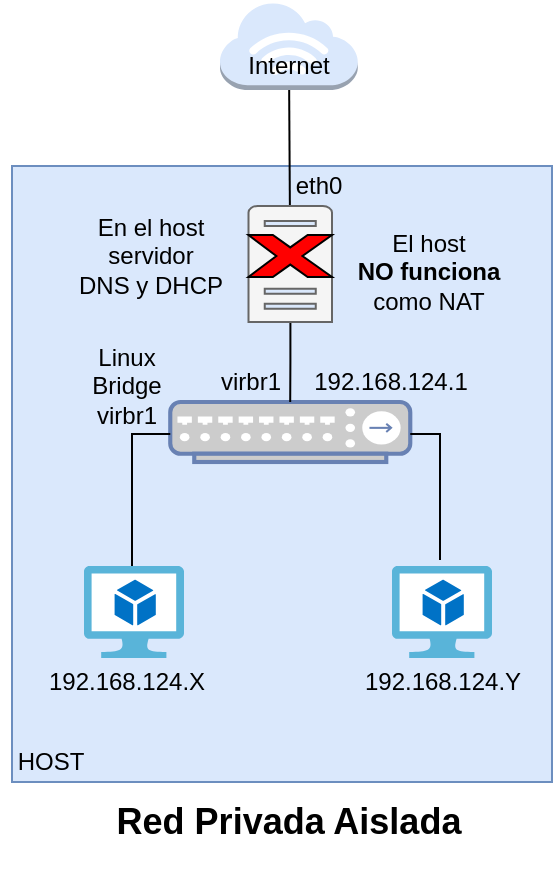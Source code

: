 <mxfile version="18.1.1" type="device"><diagram id="k4pNC1rw3EwO7Iqltvwy" name="Page-1"><mxGraphModel dx="1422" dy="760" grid="1" gridSize="10" guides="1" tooltips="1" connect="1" arrows="1" fold="1" page="1" pageScale="1" pageWidth="827" pageHeight="1169" math="0" shadow="0"><root><mxCell id="0"/><mxCell id="1" parent="0"/><mxCell id="ECoGbR0762pp9iFnCjb--15" value="" style="rounded=0;whiteSpace=wrap;html=1;fontSize=18;fillColor=#dae8fc;strokeColor=#6c8ebf;" parent="1" vertex="1"><mxGeometry x="310" y="362" width="270" height="308" as="geometry"/></mxCell><mxCell id="ECoGbR0762pp9iFnCjb--5" value="" style="outlineConnect=0;dashed=0;verticalLabelPosition=bottom;verticalAlign=top;align=center;html=1;shape=mxgraph.aws3.internet_3;fillColor=#dae8fc;strokeColor=#6c8ebf;" parent="1" vertex="1"><mxGeometry x="414" y="280" width="68.88" height="44" as="geometry"/></mxCell><mxCell id="_etOdeRrxOBRMlxFL1JE-7" value="" style="fontColor=#0066CC;verticalAlign=top;verticalLabelPosition=bottom;labelPosition=center;align=center;html=1;outlineConnect=0;fillColor=#CCCCCC;strokeColor=#6881B3;gradientColor=none;gradientDirection=north;strokeWidth=2;shape=mxgraph.networks.hub;" parent="1" vertex="1"><mxGeometry x="389.13" y="480" width="120" height="30" as="geometry"/></mxCell><mxCell id="_etOdeRrxOBRMlxFL1JE-13" value="" style="edgeStyle=none;rounded=0;orthogonalLoop=1;jettySize=auto;html=1;endArrow=none;endFill=0;startArrow=none;" parent="1" source="ECoGbR0762pp9iFnCjb--5" target="ECoGbR0762pp9iFnCjb--2" edge="1"><mxGeometry relative="1" as="geometry"><mxPoint x="450" y="270" as="sourcePoint"/><mxPoint x="450" y="370" as="targetPoint"/></mxGeometry></mxCell><mxCell id="_etOdeRrxOBRMlxFL1JE-18" value="HOST" style="text;html=1;resizable=0;autosize=1;align=center;verticalAlign=middle;points=[];fillColor=none;strokeColor=none;rounded=0;" parent="1" vertex="1"><mxGeometry x="304" y="650" width="50" height="20" as="geometry"/></mxCell><mxCell id="_etOdeRrxOBRMlxFL1JE-19" value="Internet" style="text;html=1;resizable=0;autosize=1;align=center;verticalAlign=middle;points=[];fillColor=none;strokeColor=none;rounded=0;" parent="1" vertex="1"><mxGeometry x="418.25" y="302" width="60" height="20" as="geometry"/></mxCell><mxCell id="-73Oau5m9B-L7gfSsbPc-15" value="" style="edgeStyle=orthogonalEdgeStyle;rounded=0;orthogonalLoop=1;jettySize=auto;html=1;endArrow=none;endFill=0;" parent="1" source="-73Oau5m9B-L7gfSsbPc-9" target="_etOdeRrxOBRMlxFL1JE-7" edge="1"><mxGeometry relative="1" as="geometry"><mxPoint x="414" y="489" as="targetPoint"/><Array as="points"><mxPoint x="370" y="496"/></Array></mxGeometry></mxCell><mxCell id="-73Oau5m9B-L7gfSsbPc-9" value="" style="sketch=0;aspect=fixed;html=1;points=[];align=center;image;fontSize=12;image=img/lib/mscae/Virtual_Machine_2.svg;" parent="1" vertex="1"><mxGeometry x="346" y="562" width="50" height="46" as="geometry"/></mxCell><mxCell id="-73Oau5m9B-L7gfSsbPc-17" value="" style="edgeStyle=orthogonalEdgeStyle;rounded=0;orthogonalLoop=1;jettySize=auto;html=1;endArrow=none;endFill=0;exitX=0.48;exitY=-0.065;exitDx=0;exitDy=0;exitPerimeter=0;" parent="1" source="-73Oau5m9B-L7gfSsbPc-10" target="_etOdeRrxOBRMlxFL1JE-7" edge="1"><mxGeometry relative="1" as="geometry"><mxPoint x="485" y="489" as="targetPoint"/><Array as="points"><mxPoint x="524" y="496"/><mxPoint x="460" y="496"/></Array></mxGeometry></mxCell><mxCell id="-73Oau5m9B-L7gfSsbPc-10" value="" style="sketch=0;aspect=fixed;html=1;points=[];align=center;image;fontSize=12;image=img/lib/mscae/Virtual_Machine_2.svg;" parent="1" vertex="1"><mxGeometry x="500" y="562" width="50" height="46" as="geometry"/></mxCell><mxCell id="-73Oau5m9B-L7gfSsbPc-20" value="virbr1" style="text;html=1;resizable=0;autosize=1;align=center;verticalAlign=middle;points=[];fillColor=none;strokeColor=none;rounded=0;" parent="1" vertex="1"><mxGeometry x="404" y="460" width="50" height="20" as="geometry"/></mxCell><mxCell id="-73Oau5m9B-L7gfSsbPc-21" value="&lt;div&gt;Linux&lt;/div&gt;&lt;div&gt;Bridge&lt;br&gt;&lt;/div&gt;&lt;div&gt;virbr1&lt;/div&gt;" style="text;html=1;resizable=0;autosize=1;align=center;verticalAlign=middle;points=[];fillColor=none;strokeColor=none;rounded=0;" parent="1" vertex="1"><mxGeometry x="342" y="447" width="50" height="50" as="geometry"/></mxCell><mxCell id="-73Oau5m9B-L7gfSsbPc-24" value="192.168.124.1" style="text;html=1;resizable=0;autosize=1;align=center;verticalAlign=middle;points=[];fillColor=none;strokeColor=none;rounded=0;" parent="1" vertex="1"><mxGeometry x="454" y="460" width="90" height="20" as="geometry"/></mxCell><mxCell id="ECoGbR0762pp9iFnCjb--1" value="192.168.124.Y" style="text;html=1;resizable=0;autosize=1;align=center;verticalAlign=middle;points=[];fillColor=none;strokeColor=none;rounded=0;" parent="1" vertex="1"><mxGeometry x="475" y="610" width="100" height="20" as="geometry"/></mxCell><mxCell id="ECoGbR0762pp9iFnCjb--3" value="" style="edgeStyle=orthogonalEdgeStyle;rounded=0;orthogonalLoop=1;jettySize=auto;html=1;endArrow=none;endFill=0;" parent="1" source="ECoGbR0762pp9iFnCjb--2" target="_etOdeRrxOBRMlxFL1JE-7" edge="1"><mxGeometry relative="1" as="geometry"/></mxCell><mxCell id="ECoGbR0762pp9iFnCjb--2" value="" style="sketch=0;pointerEvents=1;shadow=0;dashed=0;html=1;strokeColor=#666666;labelPosition=center;verticalLabelPosition=bottom;verticalAlign=top;outlineConnect=0;align=center;shape=mxgraph.office.servers.physical_host;fillColor=#f5f5f5;fontColor=#333333;" parent="1" vertex="1"><mxGeometry x="428.25" y="382" width="41.75" height="58" as="geometry"/></mxCell><mxCell id="ECoGbR0762pp9iFnCjb--9" value="192.168.124.X" style="text;html=1;resizable=0;autosize=1;align=center;verticalAlign=middle;points=[];fillColor=none;strokeColor=none;rounded=0;" parent="1" vertex="1"><mxGeometry x="317" y="610" width="100" height="20" as="geometry"/></mxCell><mxCell id="ECoGbR0762pp9iFnCjb--10" value="&lt;h2&gt;&lt;font size=&quot;1&quot;&gt;&lt;b style=&quot;font-size: 18px&quot;&gt;Red Privada Aislada&lt;/b&gt;&lt;/font&gt;&lt;/h2&gt;" style="text;html=1;resizable=0;autosize=1;align=center;verticalAlign=middle;points=[];fillColor=none;strokeColor=none;rounded=0;" parent="1" vertex="1"><mxGeometry x="353.25" y="665" width="190" height="50" as="geometry"/></mxCell><mxCell id="ECoGbR0762pp9iFnCjb--12" value="&lt;div&gt;En el host&lt;/div&gt;&lt;div&gt;servidor &lt;br&gt;&lt;/div&gt;&lt;div&gt;DNS y DHCP&lt;br&gt;&lt;/div&gt;" style="text;html=1;resizable=0;autosize=1;align=center;verticalAlign=middle;points=[];fillColor=none;strokeColor=none;rounded=0;" parent="1" vertex="1"><mxGeometry x="334.12" y="382" width="90" height="50" as="geometry"/></mxCell><mxCell id="ECoGbR0762pp9iFnCjb--13" value="eth0" style="text;html=1;resizable=0;autosize=1;align=center;verticalAlign=middle;points=[];fillColor=none;strokeColor=none;rounded=0;" parent="1" vertex="1"><mxGeometry x="442.88" y="362" width="40" height="20" as="geometry"/></mxCell><mxCell id="XEwdg-MOARCuwx5elsem-3" value="&lt;div&gt;El host &lt;br&gt;&lt;/div&gt;&lt;div&gt;&lt;b&gt;NO funciona &lt;/b&gt;&lt;br&gt;&lt;/div&gt;&lt;div&gt;como NAT&lt;br&gt;&lt;/div&gt;" style="text;html=1;resizable=0;autosize=1;align=center;verticalAlign=middle;points=[];fillColor=none;strokeColor=none;rounded=0;" parent="1" vertex="1"><mxGeometry x="472.88" y="390" width="90" height="50" as="geometry"/></mxCell><mxCell id="XEwdg-MOARCuwx5elsem-10" value="" style="verticalLabelPosition=bottom;verticalAlign=top;html=1;shape=mxgraph.basic.x;fontColor=#FFCCCC;fillColor=#FF0000;" parent="1" vertex="1"><mxGeometry x="428.26" y="396.5" width="41.75" height="21" as="geometry"/></mxCell></root></mxGraphModel></diagram></mxfile>
